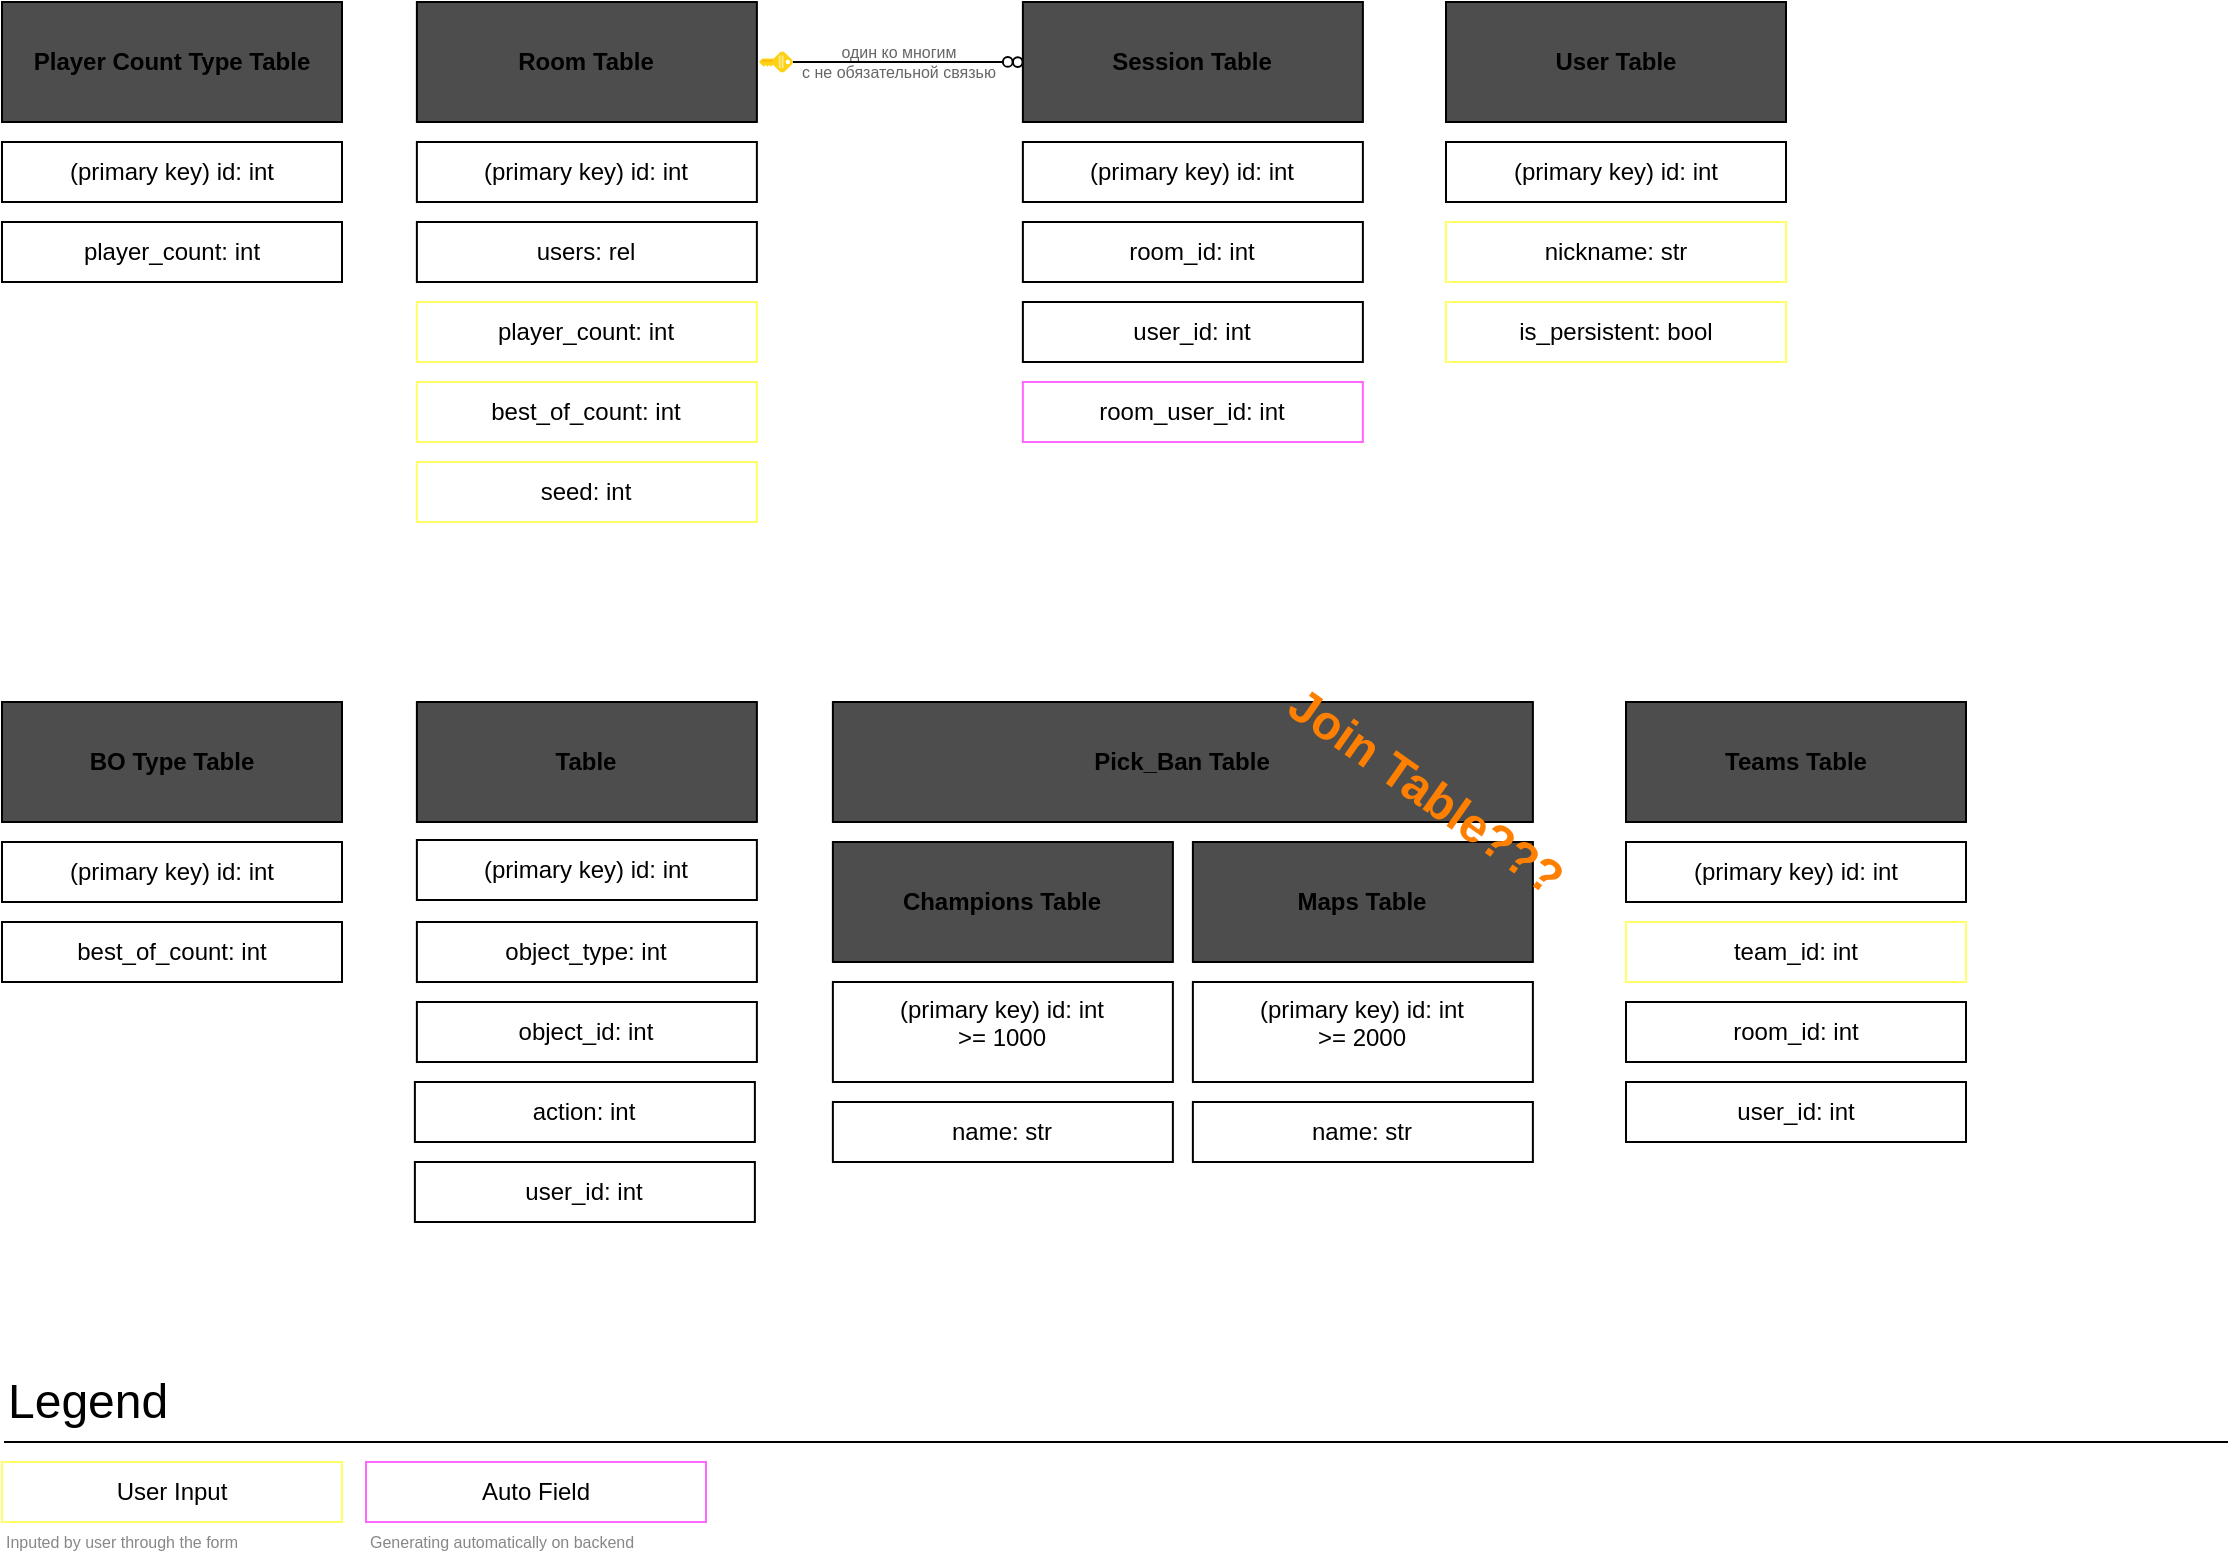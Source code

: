 <mxfile version="16.2.2" type="device" pages="4"><diagram id="msKyM3QTYCGkHJKbw-Ij" name="DB_Arch"><mxGraphModel dx="1227" dy="643" grid="1" gridSize="10" guides="1" tooltips="1" connect="1" arrows="1" fold="1" page="1" pageScale="1" pageWidth="1169" pageHeight="827" math="0" shadow="0"><root><mxCell id="0"/><mxCell id="1" parent="0"/><mxCell id="4jjwoe7JuIm5MmQz-8s8-1" value="Room Table" style="rounded=0;whiteSpace=wrap;html=1;fillColor=#4D4D4D;fontStyle=1" parent="1" vertex="1"><mxGeometry x="235.44" y="40" width="170" height="60" as="geometry"/></mxCell><mxCell id="4jjwoe7JuIm5MmQz-8s8-2" value="User Table" style="rounded=0;whiteSpace=wrap;html=1;fillColor=#4D4D4D;fontStyle=1" parent="1" vertex="1"><mxGeometry x="750" y="40" width="170" height="60" as="geometry"/></mxCell><mxCell id="4jjwoe7JuIm5MmQz-8s8-3" value="Champions Table" style="rounded=0;whiteSpace=wrap;html=1;fillColor=#4D4D4D;fontStyle=1" parent="1" vertex="1"><mxGeometry x="443.44" y="460" width="170" height="60" as="geometry"/></mxCell><mxCell id="4jjwoe7JuIm5MmQz-8s8-4" value="(primary key) id: int" style="rounded=0;whiteSpace=wrap;html=1;" parent="1" vertex="1"><mxGeometry x="235.44" y="110" width="170" height="30" as="geometry"/></mxCell><mxCell id="4jjwoe7JuIm5MmQz-8s8-5" value="player_count: int" style="rounded=0;whiteSpace=wrap;html=1;strokeColor=#FFFF66;" parent="1" vertex="1"><mxGeometry x="235.44" y="190" width="170" height="30" as="geometry"/></mxCell><mxCell id="4jjwoe7JuIm5MmQz-8s8-6" value="(primary key) id: int" style="rounded=0;whiteSpace=wrap;html=1;" parent="1" vertex="1"><mxGeometry x="750" y="110" width="170" height="30" as="geometry"/></mxCell><mxCell id="4jjwoe7JuIm5MmQz-8s8-7" value="nickname: str" style="rounded=0;whiteSpace=wrap;html=1;strokeColor=#FFFF66;" parent="1" vertex="1"><mxGeometry x="750" y="150" width="170" height="30" as="geometry"/></mxCell><mxCell id="4jjwoe7JuIm5MmQz-8s8-9" value="(primary key) id: int&lt;br&gt;&amp;gt;= 1000" style="rounded=0;whiteSpace=wrap;html=1;verticalAlign=top;" parent="1" vertex="1"><mxGeometry x="443.44" y="530" width="170" height="50" as="geometry"/></mxCell><mxCell id="4jjwoe7JuIm5MmQz-8s8-10" value="name: str" style="rounded=0;whiteSpace=wrap;html=1;" parent="1" vertex="1"><mxGeometry x="443.44" y="590" width="170" height="30" as="geometry"/></mxCell><mxCell id="4jjwoe7JuIm5MmQz-8s8-13" value="Player Count Type Table" style="rounded=0;whiteSpace=wrap;html=1;fillColor=#4D4D4D;fontStyle=1" parent="1" vertex="1"><mxGeometry x="28" y="40" width="170" height="60" as="geometry"/></mxCell><mxCell id="4jjwoe7JuIm5MmQz-8s8-16" value="best_of_count: int" style="rounded=0;whiteSpace=wrap;html=1;" parent="1" vertex="1"><mxGeometry x="28" y="500" width="170" height="30" as="geometry"/></mxCell><mxCell id="4jjwoe7JuIm5MmQz-8s8-18" value="BO Type Table" style="rounded=0;whiteSpace=wrap;html=1;fillColor=#4D4D4D;fontStyle=1" parent="1" vertex="1"><mxGeometry x="28" y="390" width="170" height="60" as="geometry"/></mxCell><mxCell id="4jjwoe7JuIm5MmQz-8s8-23" value="(primary key) id: int" style="rounded=0;whiteSpace=wrap;html=1;" parent="1" vertex="1"><mxGeometry x="28" y="110" width="170" height="30" as="geometry"/></mxCell><mxCell id="4jjwoe7JuIm5MmQz-8s8-24" value="player_count: int" style="rounded=0;whiteSpace=wrap;html=1;" parent="1" vertex="1"><mxGeometry x="28" y="150" width="170" height="30" as="geometry"/></mxCell><mxCell id="4jjwoe7JuIm5MmQz-8s8-25" value="(primary key) id: int" style="rounded=0;whiteSpace=wrap;html=1;" parent="1" vertex="1"><mxGeometry x="28" y="460" width="170" height="30" as="geometry"/></mxCell><mxCell id="4jjwoe7JuIm5MmQz-8s8-27" value="best_of_count: int" style="rounded=0;whiteSpace=wrap;html=1;strokeColor=#FFFF66;" parent="1" vertex="1"><mxGeometry x="235.44" y="230" width="170" height="30" as="geometry"/></mxCell><mxCell id="4jjwoe7JuIm5MmQz-8s8-30" value="Maps Table" style="rounded=0;whiteSpace=wrap;html=1;fillColor=#4D4D4D;fontStyle=1" parent="1" vertex="1"><mxGeometry x="623.44" y="460" width="170" height="60" as="geometry"/></mxCell><mxCell id="4jjwoe7JuIm5MmQz-8s8-45" value="Session Table" style="rounded=0;whiteSpace=wrap;html=1;fillColor=#4D4D4D;fontStyle=1" parent="1" vertex="1"><mxGeometry x="538.44" y="40" width="170" height="60" as="geometry"/></mxCell><mxCell id="4jjwoe7JuIm5MmQz-8s8-47" value="room_id: int" style="rounded=0;whiteSpace=wrap;html=1;" parent="1" vertex="1"><mxGeometry x="538.44" y="150" width="170" height="30" as="geometry"/></mxCell><mxCell id="4jjwoe7JuIm5MmQz-8s8-48" value="user_id: int" style="rounded=0;whiteSpace=wrap;html=1;" parent="1" vertex="1"><mxGeometry x="538.44" y="190" width="170" height="30" as="geometry"/></mxCell><mxCell id="4jjwoe7JuIm5MmQz-8s8-49" value="User Input" style="rounded=0;whiteSpace=wrap;html=1;strokeColor=#FFFF66;" parent="1" vertex="1"><mxGeometry x="28" y="770" width="170" height="30" as="geometry"/></mxCell><mxCell id="4jjwoe7JuIm5MmQz-8s8-50" value="Auto Field" style="rounded=0;whiteSpace=wrap;html=1;strokeColor=#FF66FF;" parent="1" vertex="1"><mxGeometry x="210" y="770" width="170" height="30" as="geometry"/></mxCell><mxCell id="4jjwoe7JuIm5MmQz-8s8-51" value="Teams Table" style="rounded=0;whiteSpace=wrap;html=1;fillColor=#4D4D4D;fontStyle=1" parent="1" vertex="1"><mxGeometry x="840" y="390" width="170" height="60" as="geometry"/></mxCell><mxCell id="4jjwoe7JuIm5MmQz-8s8-52" value="room_id: int" style="rounded=0;whiteSpace=wrap;html=1;" parent="1" vertex="1"><mxGeometry x="840" y="540" width="170" height="30" as="geometry"/></mxCell><mxCell id="4jjwoe7JuIm5MmQz-8s8-53" value="user_id: int" style="rounded=0;whiteSpace=wrap;html=1;" parent="1" vertex="1"><mxGeometry x="840" y="580" width="170" height="30" as="geometry"/></mxCell><mxCell id="4jjwoe7JuIm5MmQz-8s8-54" value="team_id: int" style="rounded=0;whiteSpace=wrap;html=1;strokeColor=#FFFF66;" parent="1" vertex="1"><mxGeometry x="840" y="500" width="170" height="30" as="geometry"/></mxCell><mxCell id="4jjwoe7JuIm5MmQz-8s8-55" value="(primary key) id: int" style="rounded=0;whiteSpace=wrap;html=1;" parent="1" vertex="1"><mxGeometry x="840" y="460" width="170" height="30" as="geometry"/></mxCell><mxCell id="4jjwoe7JuIm5MmQz-8s8-60" value="&lt;font style=&quot;font-size: 24px&quot;&gt;Legend&lt;/font&gt;" style="text;html=1;strokeColor=none;fillColor=none;align=left;verticalAlign=middle;whiteSpace=wrap;rounded=0;" parent="1" vertex="1"><mxGeometry x="29" y="720" width="92" height="40" as="geometry"/></mxCell><mxCell id="4jjwoe7JuIm5MmQz-8s8-62" value="" style="endArrow=none;html=1;rounded=0;fontSize=24;exitX=0;exitY=1;exitDx=0;exitDy=0;" parent="1" source="4jjwoe7JuIm5MmQz-8s8-60" edge="1"><mxGeometry width="50" height="50" relative="1" as="geometry"><mxPoint x="771" y="600" as="sourcePoint"/><mxPoint x="1141" y="760" as="targetPoint"/></mxGeometry></mxCell><mxCell id="HljinGuqUD7LIQX1igDH-1" value="is_persistent: bool" style="rounded=0;whiteSpace=wrap;html=1;strokeColor=#FFFF66;" parent="1" vertex="1"><mxGeometry x="750" y="190" width="170" height="30" as="geometry"/></mxCell><mxCell id="HljinGuqUD7LIQX1igDH-2" value="name: str" style="rounded=0;whiteSpace=wrap;html=1;" parent="1" vertex="1"><mxGeometry x="623.44" y="590" width="170" height="30" as="geometry"/></mxCell><mxCell id="HljinGuqUD7LIQX1igDH-3" value="(primary key) id: int&lt;br&gt;&amp;gt;= 2000" style="rounded=0;whiteSpace=wrap;html=1;verticalAlign=top;" parent="1" vertex="1"><mxGeometry x="623.44" y="530" width="170" height="50" as="geometry"/></mxCell><mxCell id="HljinGuqUD7LIQX1igDH-4" value="(primary key) id: int" style="rounded=0;whiteSpace=wrap;html=1;" parent="1" vertex="1"><mxGeometry x="538.44" y="110" width="170" height="30" as="geometry"/></mxCell><mxCell id="HljinGuqUD7LIQX1igDH-6" value="seed: int" style="rounded=0;whiteSpace=wrap;html=1;strokeColor=#FFFF66;" parent="1" vertex="1"><mxGeometry x="235.44" y="270" width="170" height="30" as="geometry"/></mxCell><mxCell id="rAY3adNcIp4noNA6YQVJ-1" value="Table" style="rounded=0;whiteSpace=wrap;html=1;fillColor=#4D4D4D;fontStyle=1" parent="1" vertex="1"><mxGeometry x="235.44" y="390" width="170" height="60" as="geometry"/></mxCell><mxCell id="rAY3adNcIp4noNA6YQVJ-2" value="(primary key) id: int" style="rounded=0;whiteSpace=wrap;html=1;" parent="1" vertex="1"><mxGeometry x="235.44" y="459" width="170" height="30" as="geometry"/></mxCell><mxCell id="rAY3adNcIp4noNA6YQVJ-3" value="object_type: int" style="rounded=0;whiteSpace=wrap;html=1;" parent="1" vertex="1"><mxGeometry x="235.44" y="500" width="170" height="30" as="geometry"/></mxCell><mxCell id="rAY3adNcIp4noNA6YQVJ-4" value="action: int" style="rounded=0;whiteSpace=wrap;html=1;" parent="1" vertex="1"><mxGeometry x="234.44" y="580" width="170" height="30" as="geometry"/></mxCell><mxCell id="rAY3adNcIp4noNA6YQVJ-5" value="object_id: int" style="rounded=0;whiteSpace=wrap;html=1;" parent="1" vertex="1"><mxGeometry x="235.44" y="540" width="170" height="30" as="geometry"/></mxCell><mxCell id="rAY3adNcIp4noNA6YQVJ-6" value="Pick_Ban Table" style="rounded=0;whiteSpace=wrap;html=1;fillColor=#4D4D4D;fontStyle=1;glass=0;shadow=0;" parent="1" vertex="1"><mxGeometry x="443.44" y="390" width="350" height="60" as="geometry"/></mxCell><mxCell id="rAY3adNcIp4noNA6YQVJ-7" value="user_id: int" style="rounded=0;whiteSpace=wrap;html=1;" parent="1" vertex="1"><mxGeometry x="234.44" y="620" width="170" height="30" as="geometry"/></mxCell><mxCell id="IEd39z6FHSVM6WoBBZto-1" value="room_user_id: int" style="rounded=0;whiteSpace=wrap;html=1;strokeColor=#FF66FF;" parent="1" vertex="1"><mxGeometry x="538.44" y="230" width="170" height="30" as="geometry"/></mxCell><mxCell id="IEd39z6FHSVM6WoBBZto-2" value="users: rel" style="rounded=0;whiteSpace=wrap;html=1;" parent="1" vertex="1"><mxGeometry x="235.44" y="150" width="170" height="30" as="geometry"/></mxCell><mxCell id="N9ZvlU_s2U8BSCwVfyZR-1" style="edgeStyle=orthogonalEdgeStyle;rounded=0;orthogonalLoop=1;jettySize=auto;html=1;entryX=0;entryY=0.5;entryDx=0;entryDy=0;fontSize=18;fontColor=#FF8000;endArrow=none;endFill=0;strokeColor=default;" edge="1" parent="1" source="fQ_QNs2Ayvf2CjHmw61J-7" target="fQ_QNs2Ayvf2CjHmw61J-9"><mxGeometry relative="1" as="geometry"/></mxCell><mxCell id="fQ_QNs2Ayvf2CjHmw61J-7" value="" style="sketch=0;aspect=fixed;html=1;points=[];align=center;image;fontSize=12;image=img/lib/mscae/Key.svg;rounded=1;fontColor=#FF0000;strokeColor=#FF0000;fillColor=none;direction=south;" vertex="1" parent="1"><mxGeometry x="406.44" y="64.75" width="16.94" height="10.5" as="geometry"/></mxCell><mxCell id="fQ_QNs2Ayvf2CjHmw61J-11" value="" style="group" vertex="1" connectable="0" parent="1"><mxGeometry x="528.44" y="67.5" width="10" height="5" as="geometry"/></mxCell><mxCell id="fQ_QNs2Ayvf2CjHmw61J-9" value="" style="ellipse;whiteSpace=wrap;html=1;aspect=fixed;rounded=1;fontSize=18;fontColor=none;strokeColor=default;fillColor=none;noLabel=1;" vertex="1" parent="fQ_QNs2Ayvf2CjHmw61J-11"><mxGeometry width="4.878" height="4.878" as="geometry"/></mxCell><mxCell id="fQ_QNs2Ayvf2CjHmw61J-10" value="" style="ellipse;whiteSpace=wrap;html=1;aspect=fixed;rounded=1;fontSize=18;fontColor=none;strokeColor=default;fillColor=none;noLabel=1;" vertex="1" parent="fQ_QNs2Ayvf2CjHmw61J-11"><mxGeometry x="5" y="0.122" width="4.878" height="4.878" as="geometry"/></mxCell><mxCell id="fQ_QNs2Ayvf2CjHmw61J-15" value="Join Table???" style="text;html=1;strokeColor=none;fillColor=none;align=center;verticalAlign=middle;whiteSpace=wrap;rounded=0;fontSize=24;fontColor=#FF8000;rotation=35;fontStyle=1;glass=0;shadow=0;labelBorderColor=none;" vertex="1" parent="1"><mxGeometry x="640" y="420" width="200" height="30" as="geometry"/></mxCell><mxCell id="fQ_QNs2Ayvf2CjHmw61J-16" value="один ко многим&lt;br&gt;с не обязательной связью" style="text;html=1;strokeColor=none;fillColor=none;align=center;verticalAlign=middle;whiteSpace=wrap;rounded=0;fontSize=8;fontColor=#666666;" vertex="1" parent="1"><mxGeometry x="425.44" y="55" width="103" height="30" as="geometry"/></mxCell><mxCell id="Pdu6vEGgEKiIDiA17Eyo-1" value="Inputed by user through the form" style="text;html=1;strokeColor=none;fillColor=none;align=left;verticalAlign=middle;whiteSpace=wrap;rounded=0;shadow=0;glass=0;labelBorderColor=none;fontSize=8;fontColor=#878787;" vertex="1" parent="1"><mxGeometry x="28" y="800" width="170" height="20" as="geometry"/></mxCell><mxCell id="Pdu6vEGgEKiIDiA17Eyo-2" value="Generating automatically on backend" style="text;html=1;strokeColor=none;fillColor=none;align=left;verticalAlign=middle;whiteSpace=wrap;rounded=0;shadow=0;glass=0;labelBorderColor=none;fontSize=8;fontColor=#878787;" vertex="1" parent="1"><mxGeometry x="210" y="800" width="170" height="20" as="geometry"/></mxCell></root></mxGraphModel></diagram><diagram id="ufQtc_7gJPJQI9lAsnQL" name="Create_Form"><mxGraphModel dx="1840" dy="965" grid="1" gridSize="10" guides="1" tooltips="1" connect="1" arrows="1" fold="1" page="1" pageScale="1" pageWidth="1169" pageHeight="827" math="0" shadow="0"><root><mxCell id="CWQJvBQlIry-YsTT9sQo-0"/><mxCell id="CWQJvBQlIry-YsTT9sQo-1" parent="CWQJvBQlIry-YsTT9sQo-0"/><mxCell id="CWQJvBQlIry-YsTT9sQo-2" value="" style="rounded=0;whiteSpace=wrap;html=1;" parent="CWQJvBQlIry-YsTT9sQo-1" vertex="1"><mxGeometry x="359" y="113" width="450" height="602" as="geometry"/></mxCell><mxCell id="CWQJvBQlIry-YsTT9sQo-3" value="" style="rounded=1;whiteSpace=wrap;html=1;align=left;" parent="CWQJvBQlIry-YsTT9sQo-1" vertex="1"><mxGeometry x="424" y="252" width="320" height="40" as="geometry"/></mxCell><mxCell id="CWQJvBQlIry-YsTT9sQo-6" value="" style="rounded=1;whiteSpace=wrap;html=1;align=left;" parent="CWQJvBQlIry-YsTT9sQo-1" vertex="1"><mxGeometry x="424" y="525" width="320" height="40" as="geometry"/></mxCell><mxCell id="CWQJvBQlIry-YsTT9sQo-7" value="Create match" style="text;html=1;strokeColor=none;fillColor=none;align=left;verticalAlign=middle;whiteSpace=wrap;rounded=0;fontSize=32;fontStyle=1" parent="CWQJvBQlIry-YsTT9sQo-1" vertex="1"><mxGeometry x="424" y="142" width="215" height="60" as="geometry"/></mxCell><mxCell id="CWQJvBQlIry-YsTT9sQo-8" value="Player count" style="text;html=1;strokeColor=none;fillColor=none;align=left;verticalAlign=middle;whiteSpace=wrap;rounded=0;fontSize=18;" parent="CWQJvBQlIry-YsTT9sQo-1" vertex="1"><mxGeometry x="424" y="222" width="115" height="30" as="geometry"/></mxCell><mxCell id="CWQJvBQlIry-YsTT9sQo-10" value="Seed" style="text;html=1;strokeColor=none;fillColor=none;align=left;verticalAlign=middle;whiteSpace=wrap;rounded=0;fontSize=18;" parent="CWQJvBQlIry-YsTT9sQo-1" vertex="1"><mxGeometry x="424" y="495" width="115" height="30" as="geometry"/></mxCell><mxCell id="CWQJvBQlIry-YsTT9sQo-11" value="Submit" style="rounded=1;whiteSpace=wrap;html=1;fontSize=18;fillColor=#0050ef;fontColor=#ffffff;strokeColor=#001DBC;" parent="CWQJvBQlIry-YsTT9sQo-1" vertex="1"><mxGeometry x="639" y="595" width="105" height="40" as="geometry"/></mxCell><mxCell id="CWQJvBQlIry-YsTT9sQo-13" value="" style="endArrow=none;html=1;rounded=0;fontSize=18;entryX=0.895;entryY=0.012;entryDx=0;entryDy=0;entryPerimeter=0;exitX=0.895;exitY=1.012;exitDx=0;exitDy=0;exitPerimeter=0;" parent="CWQJvBQlIry-YsTT9sQo-1" edge="1"><mxGeometry width="50" height="50" relative="1" as="geometry"><mxPoint x="709.0" y="565" as="sourcePoint"/><mxPoint x="709.0" y="525" as="targetPoint"/></mxGeometry></mxCell><mxCell id="CWQJvBQlIry-YsTT9sQo-14" value="" style="endArrow=none;html=1;rounded=0;fontSize=18;entryX=0.895;entryY=0.012;entryDx=0;entryDy=0;entryPerimeter=0;exitX=0.895;exitY=1.012;exitDx=0;exitDy=0;exitPerimeter=0;" parent="CWQJvBQlIry-YsTT9sQo-1" edge="1"><mxGeometry width="50" height="50" relative="1" as="geometry"><mxPoint x="709.0" y="292" as="sourcePoint"/><mxPoint x="709.0" y="252" as="targetPoint"/></mxGeometry></mxCell><mxCell id="CWQJvBQlIry-YsTT9sQo-17" value="" style="html=1;shadow=0;dashed=0;align=center;verticalAlign=middle;shape=mxgraph.arrows2.arrow;dy=0;dx=6.84;notch=5.16;rounded=1;fontSize=18;direction=south;" parent="CWQJvBQlIry-YsTT9sQo-1" vertex="1"><mxGeometry x="719" y="266" width="15" height="12" as="geometry"/></mxCell><mxCell id="CWQJvBQlIry-YsTT9sQo-18" value="" style="html=1;shadow=0;dashed=0;align=center;verticalAlign=middle;shape=mxgraph.arrows2.arrow;dy=0;dx=6.84;notch=5.16;rounded=1;fontSize=18;direction=south;" parent="CWQJvBQlIry-YsTT9sQo-1" vertex="1"><mxGeometry x="719" y="539" width="15" height="12" as="geometry"/></mxCell><mxCell id="gGtInlzJsniyq_9l1pRI-0" value="" style="rounded=1;whiteSpace=wrap;html=1;align=left;" parent="CWQJvBQlIry-YsTT9sQo-1" vertex="1"><mxGeometry x="424" y="435" width="320" height="40" as="geometry"/></mxCell><mxCell id="gGtInlzJsniyq_9l1pRI-1" value="Nickname" style="text;html=1;strokeColor=none;fillColor=none;align=left;verticalAlign=middle;whiteSpace=wrap;rounded=0;fontSize=18;" parent="CWQJvBQlIry-YsTT9sQo-1" vertex="1"><mxGeometry x="424" y="405" width="115" height="30" as="geometry"/></mxCell><mxCell id="iGA6i5vbuYgvUGOjJ3Lz-0" value="" style="rounded=1;whiteSpace=wrap;html=1;align=left;" parent="CWQJvBQlIry-YsTT9sQo-1" vertex="1"><mxGeometry x="424" y="345" width="320" height="40" as="geometry"/></mxCell><mxCell id="iGA6i5vbuYgvUGOjJ3Lz-1" value="Best of" style="text;html=1;strokeColor=none;fillColor=none;align=left;verticalAlign=middle;whiteSpace=wrap;rounded=0;fontSize=18;" parent="CWQJvBQlIry-YsTT9sQo-1" vertex="1"><mxGeometry x="424" y="315" width="115" height="30" as="geometry"/></mxCell><mxCell id="iGA6i5vbuYgvUGOjJ3Lz-2" value="" style="endArrow=none;html=1;rounded=0;fontSize=18;entryX=0.895;entryY=0.012;entryDx=0;entryDy=0;entryPerimeter=0;exitX=0.895;exitY=1.012;exitDx=0;exitDy=0;exitPerimeter=0;" parent="CWQJvBQlIry-YsTT9sQo-1" edge="1"><mxGeometry width="50" height="50" relative="1" as="geometry"><mxPoint x="709" y="385" as="sourcePoint"/><mxPoint x="709" y="345" as="targetPoint"/></mxGeometry></mxCell><mxCell id="iGA6i5vbuYgvUGOjJ3Lz-3" value="" style="html=1;shadow=0;dashed=0;align=center;verticalAlign=middle;shape=mxgraph.arrows2.arrow;dy=0;dx=6.84;notch=5.16;rounded=1;fontSize=18;direction=south;" parent="CWQJvBQlIry-YsTT9sQo-1" vertex="1"><mxGeometry x="719" y="359" width="15" height="12" as="geometry"/></mxCell><mxCell id="aXeuGlvFgHW7bq5NE7p0-0" value="" style="whiteSpace=wrap;html=1;aspect=fixed;rounded=1;fontSize=18;" parent="CWQJvBQlIry-YsTT9sQo-1" vertex="1"><mxGeometry x="439" y="600" width="30" height="30" as="geometry"/></mxCell><mxCell id="aXeuGlvFgHW7bq5NE7p0-1" value="Persistent" style="text;html=1;strokeColor=none;fillColor=none;align=left;verticalAlign=middle;whiteSpace=wrap;rounded=0;fontSize=18;" parent="CWQJvBQlIry-YsTT9sQo-1" vertex="1"><mxGeometry x="479" y="600" width="90" height="30" as="geometry"/></mxCell></root></mxGraphModel></diagram><diagram id="jUi-HBTkY0YkqytoPo9C" name="Login_Form"><mxGraphModel dx="1732" dy="908" grid="1" gridSize="10" guides="1" tooltips="1" connect="1" arrows="1" fold="1" page="1" pageScale="1" pageWidth="1169" pageHeight="827" math="0" shadow="0"><root><mxCell id="tsDcRPBl0Zxdk9UHipRP-0"/><mxCell id="tsDcRPBl0Zxdk9UHipRP-1" parent="tsDcRPBl0Zxdk9UHipRP-0"/><mxCell id="IeOFXZDn9EDLRQ92q2k4-0" value="" style="rounded=0;whiteSpace=wrap;html=1;" parent="tsDcRPBl0Zxdk9UHipRP-1" vertex="1"><mxGeometry x="360" y="265" width="450" height="297" as="geometry"/></mxCell><mxCell id="IeOFXZDn9EDLRQ92q2k4-1" value="Login" style="text;html=1;strokeColor=none;fillColor=none;align=left;verticalAlign=middle;whiteSpace=wrap;rounded=0;fontSize=32;fontStyle=1" parent="tsDcRPBl0Zxdk9UHipRP-1" vertex="1"><mxGeometry x="425" y="294" width="215" height="60" as="geometry"/></mxCell><mxCell id="1sd6uDTcOkDnHl3TMdKk-0" value="" style="rounded=1;whiteSpace=wrap;html=1;align=left;" parent="tsDcRPBl0Zxdk9UHipRP-1" vertex="1"><mxGeometry x="425" y="412" width="320" height="40" as="geometry"/></mxCell><mxCell id="1sd6uDTcOkDnHl3TMdKk-1" value="Nickname" style="text;html=1;strokeColor=none;fillColor=none;align=left;verticalAlign=middle;whiteSpace=wrap;rounded=0;fontSize=18;" parent="tsDcRPBl0Zxdk9UHipRP-1" vertex="1"><mxGeometry x="425" y="382" width="115" height="30" as="geometry"/></mxCell><mxCell id="fA-MBqBtNBN6_L8eWI01-0" value="Submit" style="rounded=1;whiteSpace=wrap;html=1;fontSize=18;fillColor=#0050ef;fontColor=#ffffff;strokeColor=#001DBC;" parent="tsDcRPBl0Zxdk9UHipRP-1" vertex="1"><mxGeometry x="640" y="482" width="105" height="40" as="geometry"/></mxCell><mxCell id="e5q3eCg3VlNo0NyXU4R_-0" value="Login as spectator" style="rounded=1;whiteSpace=wrap;html=1;fontSize=18;fillColor=#647687;fontColor=#ffffff;strokeColor=#314354;" parent="tsDcRPBl0Zxdk9UHipRP-1" vertex="1"><mxGeometry x="425" y="482" width="165" height="40" as="geometry"/></mxCell></root></mxGraphModel></diagram><diagram id="t8wAyVtctoxuifnvDdd7" name="Logic"><mxGraphModel dx="2103" dy="1103" grid="1" gridSize="10" guides="1" tooltips="1" connect="1" arrows="1" fold="1" page="1" pageScale="1" pageWidth="827" pageHeight="1169" math="0" shadow="0"><root><mxCell id="qrVKq_cAQnZOBD8CvGeD-0"/><mxCell id="qrVKq_cAQnZOBD8CvGeD-1" parent="qrVKq_cAQnZOBD8CvGeD-0"/><mxCell id="9VnA8cx2RoNi2lc7R2hX-1" value="" style="edgeStyle=orthogonalEdgeStyle;rounded=0;orthogonalLoop=1;jettySize=auto;html=1;fontSize=8;fontColor=#666666;endArrow=classic;endFill=1;strokeColor=default;" edge="1" parent="qrVKq_cAQnZOBD8CvGeD-1" source="-dQ83g0QwP5sU99QlWeT-0" target="Vv6FmQVmc7JPsD8yTmnN-0"><mxGeometry relative="1" as="geometry"/></mxCell><mxCell id="-dQ83g0QwP5sU99QlWeT-0" value="User input" style="rounded=1;whiteSpace=wrap;html=1;fontSize=18;strokeColor=#FFFF66;fillColor=default;" parent="qrVKq_cAQnZOBD8CvGeD-1" vertex="1"><mxGeometry x="314" y="40" width="180" height="60" as="geometry"/></mxCell><mxCell id="9VnA8cx2RoNi2lc7R2hX-0" value="" style="edgeStyle=orthogonalEdgeStyle;rounded=0;orthogonalLoop=1;jettySize=auto;html=1;fontSize=8;fontColor=#666666;endArrow=classic;endFill=1;strokeColor=default;" edge="1" parent="qrVKq_cAQnZOBD8CvGeD-1" source="Vv6FmQVmc7JPsD8yTmnN-0" target="J1Q-69aYIC669VNqU2X9-1"><mxGeometry relative="1" as="geometry"/></mxCell><mxCell id="Vv6FmQVmc7JPsD8yTmnN-0" value="player count&lt;br&gt;best of&lt;br&gt;nickname&lt;br&gt;seed&lt;br&gt;persistent" style="rounded=0;whiteSpace=wrap;html=1;fontSize=18;strokeColor=default;fillColor=default;align=center;" parent="qrVKq_cAQnZOBD8CvGeD-1" vertex="1"><mxGeometry x="314" y="140" width="180" height="110" as="geometry"/></mxCell><mxCell id="9VnA8cx2RoNi2lc7R2hX-4" style="edgeStyle=orthogonalEdgeStyle;rounded=0;orthogonalLoop=1;jettySize=auto;html=1;entryX=0.5;entryY=0;entryDx=0;entryDy=0;fontSize=18;fontColor=#F7F7F7;endArrow=classic;endFill=1;strokeColor=default;" edge="1" parent="qrVKq_cAQnZOBD8CvGeD-1" source="J1Q-69aYIC669VNqU2X9-1" target="9VnA8cx2RoNi2lc7R2hX-3"><mxGeometry relative="1" as="geometry"/></mxCell><mxCell id="9VnA8cx2RoNi2lc7R2hX-7" style="edgeStyle=orthogonalEdgeStyle;rounded=0;orthogonalLoop=1;jettySize=auto;html=1;entryX=0.5;entryY=0;entryDx=0;entryDy=0;fontSize=18;fontColor=#F7F7F7;endArrow=classic;endFill=1;strokeColor=default;" edge="1" parent="qrVKq_cAQnZOBD8CvGeD-1" source="J1Q-69aYIC669VNqU2X9-1" target="9VnA8cx2RoNi2lc7R2hX-6"><mxGeometry relative="1" as="geometry"/></mxCell><mxCell id="J1Q-69aYIC669VNqU2X9-1" value="Add entry" style="rounded=1;whiteSpace=wrap;html=1;fontSize=18;strokeColor=#FFFF66;fillColor=default;" parent="qrVKq_cAQnZOBD8CvGeD-1" vertex="1"><mxGeometry x="314" y="280" width="180" height="60" as="geometry"/></mxCell><mxCell id="My0-Zgdbmfqr-q3S92Ah-0" style="edgeStyle=orthogonalEdgeStyle;rounded=0;orthogonalLoop=1;jettySize=auto;html=1;entryX=0.5;entryY=0;entryDx=0;entryDy=0;fontSize=18;fontColor=#FFFF66;endArrow=classic;endFill=1;strokeColor=default;" edge="1" parent="qrVKq_cAQnZOBD8CvGeD-1" source="MR00HgGQX4eNpgWDdf7I-0" target="iqrX25fEF7XyHs9s93DR-1"><mxGeometry relative="1" as="geometry"><Array as="points"><mxPoint x="404" y="470"/></Array></mxGeometry></mxCell><mxCell id="MR00HgGQX4eNpgWDdf7I-0" value="&lt;span style=&quot;color: rgb(240 , 240 , 240) ; font-family: &amp;#34;helvetica&amp;#34; ; font-size: 18px ; font-style: normal ; font-weight: 400 ; letter-spacing: normal ; text-align: center ; text-indent: 0px ; text-transform: none ; word-spacing: 0px ; background-color: rgb(42 , 42 , 42) ; display: inline ; float: none&quot;&gt;=&amp;gt; User Table&lt;/span&gt;" style="rounded=1;whiteSpace=wrap;html=1;fontSize=18;strokeColor=#FFFF66;fillColor=default;" parent="qrVKq_cAQnZOBD8CvGeD-1" vertex="1"><mxGeometry x="79" y="440" width="180" height="60" as="geometry"/></mxCell><mxCell id="My0-Zgdbmfqr-q3S92Ah-1" style="edgeStyle=orthogonalEdgeStyle;rounded=0;orthogonalLoop=1;jettySize=auto;html=1;entryX=0.5;entryY=0;entryDx=0;entryDy=0;fontSize=18;fontColor=#FFFF66;endArrow=classic;endFill=1;strokeColor=default;" edge="1" parent="qrVKq_cAQnZOBD8CvGeD-1" source="MR00HgGQX4eNpgWDdf7I-1" target="iqrX25fEF7XyHs9s93DR-1"><mxGeometry relative="1" as="geometry"><Array as="points"><mxPoint x="404" y="470"/></Array></mxGeometry></mxCell><mxCell id="MR00HgGQX4eNpgWDdf7I-1" value="&lt;span style=&quot;color: rgb(240 , 240 , 240) ; font-family: &amp;#34;helvetica&amp;#34; ; font-size: 18px ; font-style: normal ; font-weight: 400 ; letter-spacing: normal ; text-align: center ; text-indent: 0px ; text-transform: none ; word-spacing: 0px ; background-color: rgb(42 , 42 , 42) ; display: inline ; float: none&quot;&gt;=&amp;gt; Room Table&lt;/span&gt;" style="rounded=1;whiteSpace=wrap;html=1;fontSize=18;strokeColor=#FFFF66;fillColor=default;" parent="qrVKq_cAQnZOBD8CvGeD-1" vertex="1"><mxGeometry x="549" y="440" width="180" height="60" as="geometry"/></mxCell><mxCell id="9VnA8cx2RoNi2lc7R2hX-5" value="" style="edgeStyle=orthogonalEdgeStyle;rounded=0;orthogonalLoop=1;jettySize=auto;html=1;fontSize=18;fontColor=#F7F7F7;endArrow=classic;endFill=1;strokeColor=default;" edge="1" parent="qrVKq_cAQnZOBD8CvGeD-1" source="9VnA8cx2RoNi2lc7R2hX-3" target="MR00HgGQX4eNpgWDdf7I-1"><mxGeometry relative="1" as="geometry"/></mxCell><mxCell id="9VnA8cx2RoNi2lc7R2hX-3" value="player count&lt;br style=&quot;font-size: 18px;&quot;&gt;best of&lt;br style=&quot;font-size: 18px;&quot;&gt;seed" style="rounded=0;whiteSpace=wrap;html=1;fontSize=18;fontColor=#F7F7F7;strokeColor=default;fillColor=none;" vertex="1" parent="qrVKq_cAQnZOBD8CvGeD-1"><mxGeometry x="574" y="330" width="130" height="70" as="geometry"/></mxCell><mxCell id="9VnA8cx2RoNi2lc7R2hX-8" value="" style="edgeStyle=orthogonalEdgeStyle;rounded=0;orthogonalLoop=1;jettySize=auto;html=1;fontSize=18;fontColor=#F7F7F7;endArrow=classic;endFill=1;strokeColor=default;" edge="1" parent="qrVKq_cAQnZOBD8CvGeD-1" source="9VnA8cx2RoNi2lc7R2hX-6" target="MR00HgGQX4eNpgWDdf7I-0"><mxGeometry relative="1" as="geometry"/></mxCell><mxCell id="9VnA8cx2RoNi2lc7R2hX-6" value="nickname&lt;br&gt;persistent" style="rounded=0;whiteSpace=wrap;html=1;fontSize=18;fontColor=#F7F7F7;strokeColor=default;fillColor=none;" vertex="1" parent="qrVKq_cAQnZOBD8CvGeD-1"><mxGeometry x="104" y="330" width="130" height="70" as="geometry"/></mxCell><mxCell id="0-S82J-hDD4fPuBW07Qs-0" value="=&amp;gt; Session Table" style="rounded=1;whiteSpace=wrap;html=1;fontSize=18;strokeColor=#FFFF66;fillColor=default;" vertex="1" parent="qrVKq_cAQnZOBD8CvGeD-1"><mxGeometry x="309" y="750" width="190" height="60" as="geometry"/></mxCell><mxCell id="iqrX25fEF7XyHs9s93DR-5" value="" style="edgeStyle=orthogonalEdgeStyle;rounded=0;orthogonalLoop=1;jettySize=auto;html=1;fontSize=18;fontColor=#FFFF66;endArrow=classic;endFill=1;strokeColor=default;" edge="1" parent="qrVKq_cAQnZOBD8CvGeD-1" source="iqrX25fEF7XyHs9s93DR-1" target="iqrX25fEF7XyHs9s93DR-4"><mxGeometry relative="1" as="geometry"/></mxCell><mxCell id="iqrX25fEF7XyHs9s93DR-1" value="get user_id&lt;br&gt;get room_id&lt;br&gt;gen room_user_id" style="rounded=1;whiteSpace=wrap;html=1;fontSize=18;strokeColor=#FFFF66;fillColor=default;" vertex="1" parent="qrVKq_cAQnZOBD8CvGeD-1"><mxGeometry x="309" y="530" width="190" height="70" as="geometry"/></mxCell><mxCell id="iqrX25fEF7XyHs9s93DR-6" value="" style="edgeStyle=orthogonalEdgeStyle;rounded=0;orthogonalLoop=1;jettySize=auto;html=1;fontSize=18;fontColor=#FFFF66;endArrow=classic;endFill=1;strokeColor=default;" edge="1" parent="qrVKq_cAQnZOBD8CvGeD-1" source="iqrX25fEF7XyHs9s93DR-4" target="0-S82J-hDD4fPuBW07Qs-0"><mxGeometry relative="1" as="geometry"/></mxCell><mxCell id="iqrX25fEF7XyHs9s93DR-4" value="user_id&lt;br&gt;room_id&lt;br&gt;room_user_id" style="rounded=0;whiteSpace=wrap;html=1;fontSize=18;fontColor=#F7F7F7;strokeColor=default;fillColor=none;" vertex="1" parent="qrVKq_cAQnZOBD8CvGeD-1"><mxGeometry x="339" y="640" width="130" height="80" as="geometry"/></mxCell></root></mxGraphModel></diagram></mxfile>
